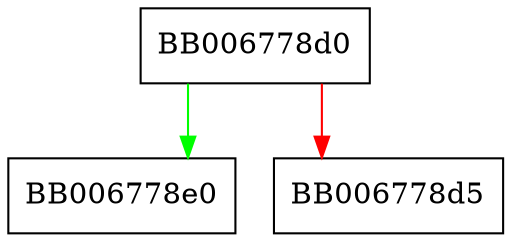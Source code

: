 digraph X509_REQ_get0_pubkey {
  node [shape="box"];
  graph [splines=ortho];
  BB006778d0 -> BB006778e0 [color="green"];
  BB006778d0 -> BB006778d5 [color="red"];
}